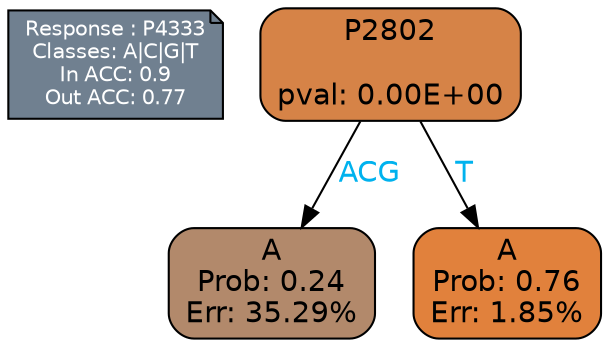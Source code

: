 digraph Tree {
node [shape=box, style="filled, rounded", color="black", fontname=helvetica] ;
graph [ranksep=equally, splines=polylines, bgcolor=transparent, dpi=600] ;
edge [fontname=helvetica] ;
LEGEND [label="Response : P4333
Classes: A|C|G|T
In ACC: 0.9
Out ACC: 0.77
",shape=note,align=left,style=filled,fillcolor="slategray",fontcolor="white",fontsize=10];1 [label="P2802

pval: 0.00E+00", fillcolor="#d68347"] ;
2 [label="A
Prob: 0.24
Err: 35.29%", fillcolor="#b2896b"] ;
3 [label="A
Prob: 0.76
Err: 1.85%", fillcolor="#e1813c"] ;
1 -> 2 [label="ACG",fontcolor=deepskyblue2] ;
1 -> 3 [label="T",fontcolor=deepskyblue2] ;
{rank = same; 2;3;}{rank = same; LEGEND;1;}}